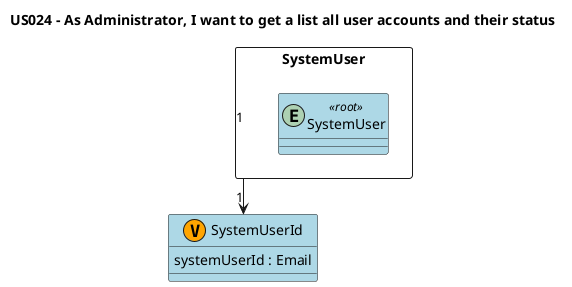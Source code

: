 @startuml
'https://plantuml.com/class-diagram

title US024 - As Administrator, I want to get a list all user accounts and their status

class SystemUserId <<(V,orange)>> #lightblue {
    systemUserId : Email
}

package SystemUser <<Rectangle>> {
    entity SystemUser <<root>> #lightblue
}

SystemUser "1"-->"1" SystemUserId

@enduml